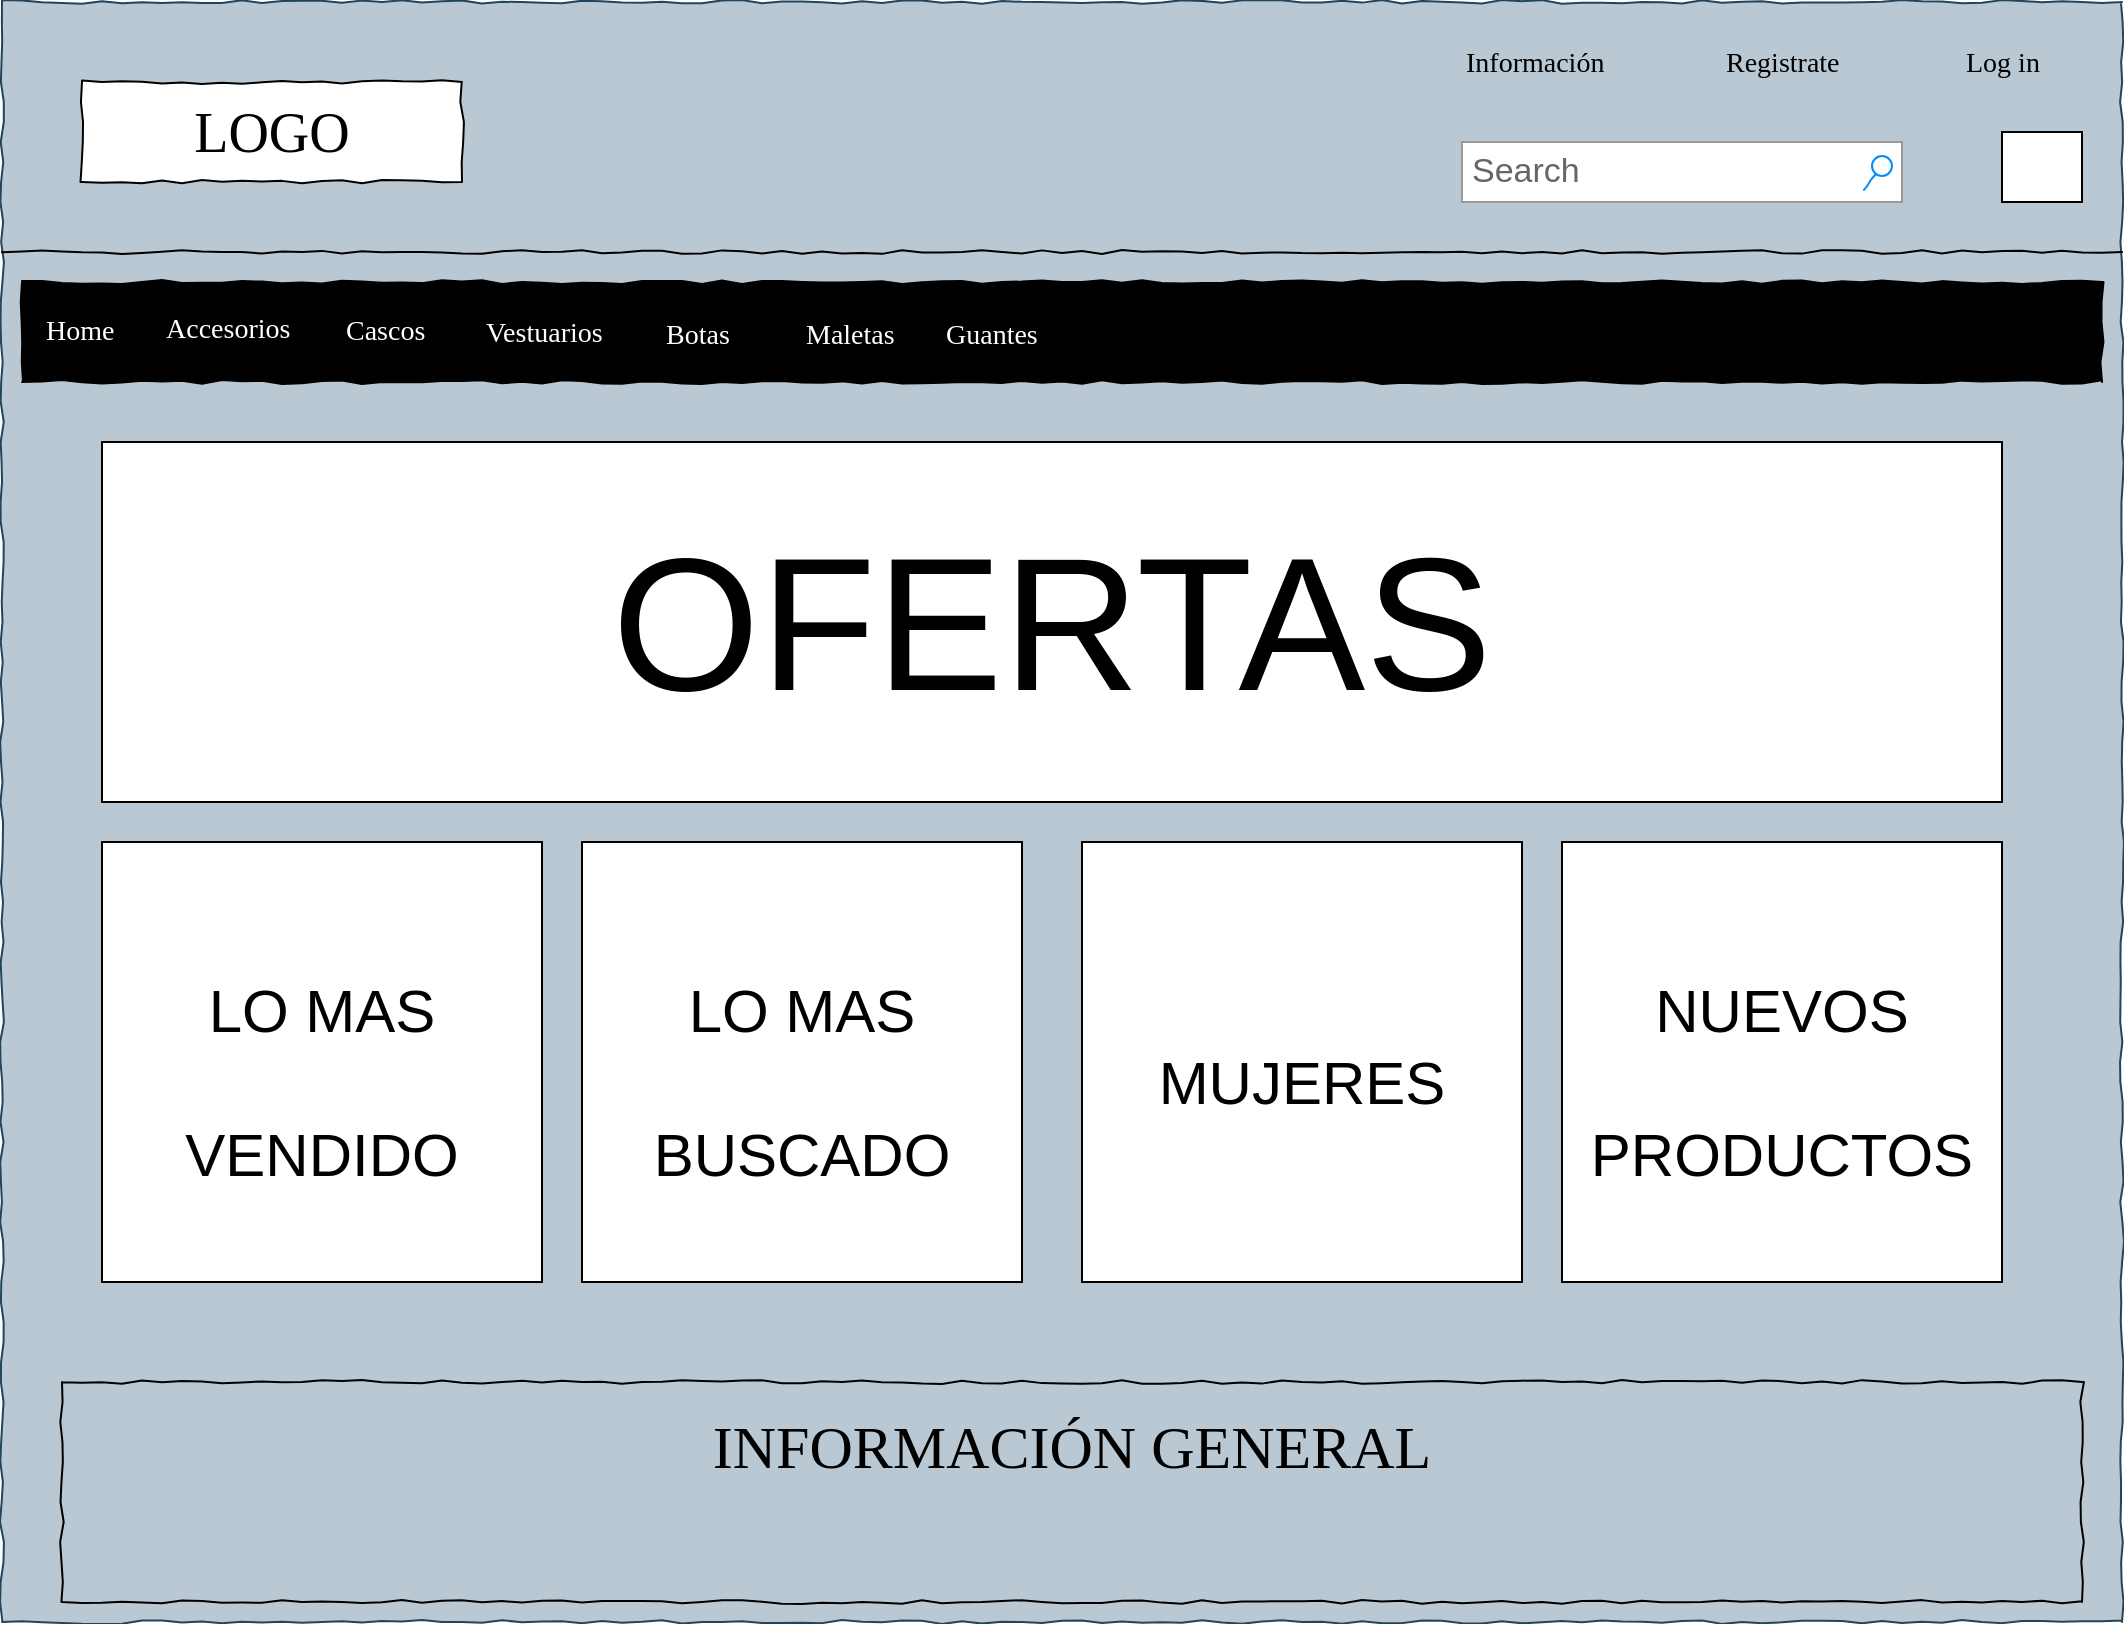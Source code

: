 <mxfile version="20.2.3" type="github" pages="2"><diagram name="Page-1" id="03018318-947c-dd8e-b7a3-06fadd420f32"><mxGraphModel dx="1038" dy="579" grid="1" gridSize="10" guides="1" tooltips="1" connect="1" arrows="1" fold="1" page="1" pageScale="1" pageWidth="1100" pageHeight="850" background="#ffffff" math="0" shadow="0"><root><mxCell id="0"/><mxCell id="1" parent="0"/><mxCell id="677b7b8949515195-1" value="" style="whiteSpace=wrap;html=1;rounded=0;shadow=0;labelBackgroundColor=none;strokeColor=#23445d;strokeWidth=1;fillColor=#bac8d3;fontFamily=Verdana;fontSize=12;align=center;comic=1;" parent="1" vertex="1"><mxGeometry x="20" y="20" width="1060" height="810" as="geometry"/></mxCell><mxCell id="677b7b8949515195-2" value="LOGO" style="whiteSpace=wrap;html=1;rounded=0;shadow=0;labelBackgroundColor=none;strokeWidth=1;fontFamily=Verdana;fontSize=28;align=center;comic=1;" parent="1" vertex="1"><mxGeometry x="60" y="60" width="190" height="50" as="geometry"/></mxCell><mxCell id="677b7b8949515195-3" value="Search" style="strokeWidth=1;shadow=0;dashed=0;align=center;html=1;shape=mxgraph.mockup.forms.searchBox;strokeColor=#999999;mainText=;strokeColor2=#008cff;fontColor=#666666;fontSize=17;align=left;spacingLeft=3;rounded=0;labelBackgroundColor=none;comic=1;" parent="1" vertex="1"><mxGeometry x="750" y="90" width="220" height="30" as="geometry"/></mxCell><mxCell id="677b7b8949515195-4" value="Información" style="text;html=1;points=[];align=left;verticalAlign=top;spacingTop=-4;fontSize=14;fontFamily=Verdana" parent="1" vertex="1"><mxGeometry x="750" y="40" width="60" height="20" as="geometry"/></mxCell><mxCell id="677b7b8949515195-6" value="Registrate" style="text;html=1;points=[];align=left;verticalAlign=top;spacingTop=-4;fontSize=14;fontFamily=Verdana" parent="1" vertex="1"><mxGeometry x="880" y="40" width="60" height="20" as="geometry"/></mxCell><mxCell id="677b7b8949515195-7" value="Log in" style="text;html=1;points=[];align=left;verticalAlign=top;spacingTop=-4;fontSize=14;fontFamily=Verdana" parent="1" vertex="1"><mxGeometry x="1000" y="40" width="60" height="20" as="geometry"/></mxCell><mxCell id="677b7b8949515195-9" value="" style="line;strokeWidth=1;html=1;rounded=0;shadow=0;labelBackgroundColor=none;fillColor=none;fontFamily=Verdana;fontSize=14;fontColor=#000000;align=center;comic=1;" parent="1" vertex="1"><mxGeometry x="20" y="140" width="1060" height="10" as="geometry"/></mxCell><mxCell id="677b7b8949515195-10" value="" style="whiteSpace=wrap;html=1;rounded=0;shadow=0;labelBackgroundColor=none;strokeWidth=1;fillColor=#000000;fontFamily=Verdana;fontSize=12;align=center;comic=1;" parent="1" vertex="1"><mxGeometry x="30" y="160" width="1040" height="50" as="geometry"/></mxCell><mxCell id="677b7b8949515195-11" value="Home" style="text;html=1;points=[];align=left;verticalAlign=top;spacingTop=-4;fontSize=14;fontFamily=Verdana;fontColor=#FFFFFF;" parent="1" vertex="1"><mxGeometry x="40" y="174" width="60" height="20" as="geometry"/></mxCell><mxCell id="677b7b8949515195-12" value="Accesorios" style="text;html=1;points=[];align=left;verticalAlign=top;spacingTop=-4;fontSize=14;fontFamily=Verdana;fontColor=#FFFFFF;" parent="1" vertex="1"><mxGeometry x="100" y="172.5" width="80" height="25" as="geometry"/></mxCell><mxCell id="677b7b8949515195-13" value="Cascos" style="text;html=1;points=[];align=left;verticalAlign=top;spacingTop=-4;fontSize=14;fontFamily=Verdana" parent="1" vertex="1"><mxGeometry x="190" y="175" width="60" height="20" as="geometry"/></mxCell><mxCell id="677b7b8949515195-14" value="Vestuarios" style="text;html=1;points=[];align=left;verticalAlign=top;spacingTop=-4;fontSize=14;fontFamily=Verdana;fontColor=#FFFFFF;" parent="1" vertex="1"><mxGeometry x="260" y="175" width="80" height="20" as="geometry"/></mxCell><mxCell id="677b7b8949515195-15" value="&lt;div style=&quot;text-align: justify&quot;&gt;&lt;font style=&quot;font-size: 30px;&quot;&gt;INFORMACIÓN GENERAL&lt;/font&gt;&lt;/div&gt;" style="whiteSpace=wrap;html=1;rounded=0;shadow=0;labelBackgroundColor=none;strokeWidth=1;fillColor=none;fontFamily=Verdana;fontSize=12;align=center;verticalAlign=top;spacing=10;comic=1;" parent="1" vertex="1"><mxGeometry x="50" y="710" width="1010" height="110" as="geometry"/></mxCell><mxCell id="O-Ux-SurYgGy56MYbRqD-2" value="Botas" style="text;html=1;points=[];align=left;verticalAlign=top;spacingTop=-4;fontSize=14;fontFamily=Verdana" vertex="1" parent="1"><mxGeometry x="350" y="177.5" width="80" height="20" as="geometry"/></mxCell><mxCell id="O-Ux-SurYgGy56MYbRqD-3" value="Maletas&amp;nbsp;" style="text;html=1;points=[];align=left;verticalAlign=top;spacingTop=-4;fontSize=14;fontFamily=Verdana" vertex="1" parent="1"><mxGeometry x="420" y="177.5" width="70" height="20" as="geometry"/></mxCell><mxCell id="O-Ux-SurYgGy56MYbRqD-4" value="Guantes" style="text;html=1;points=[];align=left;verticalAlign=top;spacingTop=-4;fontSize=14;fontFamily=Verdana" vertex="1" parent="1"><mxGeometry x="490" y="177.5" width="70" height="20" as="geometry"/></mxCell><mxCell id="O-Ux-SurYgGy56MYbRqD-5" value="" style="rounded=0;whiteSpace=wrap;html=1;image=https://png.pngtree.com/png-vector/20190725/ourlarge/pngtree-vector-shopping-bag-icon-png-image_1577291.jpg;" vertex="1" parent="1"><mxGeometry x="1020" y="85" width="40" height="35" as="geometry"/></mxCell><mxCell id="O-Ux-SurYgGy56MYbRqD-7" value="&lt;font style=&quot;font-size: 30px;&quot;&gt;LO MAS VENDIDO&lt;/font&gt;" style="whiteSpace=wrap;html=1;aspect=fixed;fontSize=60;" vertex="1" parent="1"><mxGeometry x="70" y="440" width="220" height="220" as="geometry"/></mxCell><mxCell id="O-Ux-SurYgGy56MYbRqD-12" value="&lt;font style=&quot;font-size: 95px;&quot;&gt;OFERTAS&lt;br&gt;&lt;/font&gt;" style="rounded=0;whiteSpace=wrap;html=1;" vertex="1" parent="1"><mxGeometry x="70" y="240" width="950" height="180" as="geometry"/></mxCell><mxCell id="O-Ux-SurYgGy56MYbRqD-13" value="&lt;font style=&quot;font-size: 30px;&quot;&gt;LO MAS BUSCADO&lt;/font&gt;" style="whiteSpace=wrap;html=1;aspect=fixed;fontSize=60;" vertex="1" parent="1"><mxGeometry x="310" y="440" width="220" height="220" as="geometry"/></mxCell><mxCell id="O-Ux-SurYgGy56MYbRqD-14" value="&lt;span style=&quot;font-size: 30px;&quot;&gt;MUJERES&lt;/span&gt;" style="whiteSpace=wrap;html=1;aspect=fixed;fontSize=60;" vertex="1" parent="1"><mxGeometry x="560" y="440" width="220" height="220" as="geometry"/></mxCell><mxCell id="O-Ux-SurYgGy56MYbRqD-15" value="&lt;span style=&quot;font-size: 30px;&quot;&gt;NUEVOS PRODUCTOS&lt;/span&gt;" style="whiteSpace=wrap;html=1;aspect=fixed;fontSize=60;" vertex="1" parent="1"><mxGeometry x="800" y="440" width="220" height="220" as="geometry"/></mxCell><mxCell id="O-Ux-SurYgGy56MYbRqD-18" value="Guantes" style="text;html=1;points=[];align=left;verticalAlign=top;spacingTop=-4;fontSize=14;fontFamily=Verdana" vertex="1" parent="1"><mxGeometry x="490" y="177.5" width="70" height="20" as="geometry"/></mxCell><mxCell id="O-Ux-SurYgGy56MYbRqD-19" value="Maletas&amp;nbsp;" style="text;html=1;points=[];align=left;verticalAlign=top;spacingTop=-4;fontSize=14;fontFamily=Verdana" vertex="1" parent="1"><mxGeometry x="420" y="177.5" width="70" height="20" as="geometry"/></mxCell><mxCell id="O-Ux-SurYgGy56MYbRqD-20" value="Guantes" style="text;html=1;points=[];align=left;verticalAlign=top;spacingTop=-4;fontSize=14;fontFamily=Verdana" vertex="1" parent="1"><mxGeometry x="490" y="177.5" width="70" height="20" as="geometry"/></mxCell><mxCell id="O-Ux-SurYgGy56MYbRqD-21" value="Maletas&amp;nbsp;" style="text;html=1;points=[];align=left;verticalAlign=top;spacingTop=-4;fontSize=14;fontFamily=Verdana" vertex="1" parent="1"><mxGeometry x="420" y="177.5" width="70" height="20" as="geometry"/></mxCell><mxCell id="O-Ux-SurYgGy56MYbRqD-22" value="Guantes" style="text;html=1;points=[];align=left;verticalAlign=top;spacingTop=-4;fontSize=14;fontFamily=Verdana" vertex="1" parent="1"><mxGeometry x="490" y="177.5" width="70" height="20" as="geometry"/></mxCell><mxCell id="O-Ux-SurYgGy56MYbRqD-23" value="Maletas&amp;nbsp;" style="text;html=1;points=[];align=left;verticalAlign=top;spacingTop=-4;fontSize=14;fontFamily=Verdana" vertex="1" parent="1"><mxGeometry x="420" y="177.5" width="70" height="20" as="geometry"/></mxCell><mxCell id="O-Ux-SurYgGy56MYbRqD-24" value="Botas" style="text;html=1;points=[];align=left;verticalAlign=top;spacingTop=-4;fontSize=14;fontFamily=Verdana" vertex="1" parent="1"><mxGeometry x="350" y="177.5" width="80" height="20" as="geometry"/></mxCell><mxCell id="O-Ux-SurYgGy56MYbRqD-25" value="Guantes" style="text;html=1;points=[];align=left;verticalAlign=top;spacingTop=-4;fontSize=14;fontFamily=Verdana;fontColor=#FFFFFF;" vertex="1" parent="1"><mxGeometry x="490" y="176.25" width="70" height="20" as="geometry"/></mxCell><mxCell id="O-Ux-SurYgGy56MYbRqD-26" value="Maletas&amp;nbsp;" style="text;html=1;points=[];align=left;verticalAlign=top;spacingTop=-4;fontSize=14;fontFamily=Verdana;fontColor=#FFFFFF;" vertex="1" parent="1"><mxGeometry x="420" y="176.25" width="70" height="20" as="geometry"/></mxCell><mxCell id="O-Ux-SurYgGy56MYbRqD-27" value="Botas" style="text;html=1;points=[];align=left;verticalAlign=top;spacingTop=-4;fontSize=14;fontFamily=Verdana;fontColor=#FFFFFF;" vertex="1" parent="1"><mxGeometry x="350" y="176.25" width="80" height="20" as="geometry"/></mxCell><mxCell id="O-Ux-SurYgGy56MYbRqD-28" value="Cascos" style="text;html=1;points=[];align=left;verticalAlign=top;spacingTop=-4;fontSize=14;fontFamily=Verdana;fontColor=#FFFFFF;" vertex="1" parent="1"><mxGeometry x="190" y="173.75" width="60" height="20" as="geometry"/></mxCell></root></mxGraphModel></diagram><diagram name="Copia de Page-1" id="qi6E903TK2gSdMtH_BAd"><mxGraphModel dx="1038" dy="579" grid="1" gridSize="10" guides="1" tooltips="1" connect="1" arrows="1" fold="1" page="1" pageScale="1" pageWidth="1100" pageHeight="850" background="#ffffff" math="0" shadow="0"><root><mxCell id="sINpw-YLxs04fBcpuQgI-0"/><mxCell id="sINpw-YLxs04fBcpuQgI-1" parent="sINpw-YLxs04fBcpuQgI-0"/><mxCell id="sINpw-YLxs04fBcpuQgI-2" value="" style="whiteSpace=wrap;html=1;rounded=0;shadow=0;labelBackgroundColor=none;strokeColor=#23445d;strokeWidth=1;fillColor=#bac8d3;fontFamily=Verdana;fontSize=12;align=center;comic=1;" vertex="1" parent="sINpw-YLxs04fBcpuQgI-1"><mxGeometry x="20" y="20" width="1060" height="810" as="geometry"/></mxCell><mxCell id="sINpw-YLxs04fBcpuQgI-3" value="LOGO" style="whiteSpace=wrap;html=1;rounded=0;shadow=0;labelBackgroundColor=none;strokeWidth=1;fontFamily=Verdana;fontSize=28;align=center;comic=1;" vertex="1" parent="sINpw-YLxs04fBcpuQgI-1"><mxGeometry x="60" y="60" width="190" height="50" as="geometry"/></mxCell><mxCell id="sINpw-YLxs04fBcpuQgI-4" value="Search" style="strokeWidth=1;shadow=0;dashed=0;align=center;html=1;shape=mxgraph.mockup.forms.searchBox;strokeColor=#999999;mainText=;strokeColor2=#008cff;fontColor=#666666;fontSize=17;align=left;spacingLeft=3;rounded=0;labelBackgroundColor=none;comic=1;" vertex="1" parent="sINpw-YLxs04fBcpuQgI-1"><mxGeometry x="750" y="90" width="220" height="30" as="geometry"/></mxCell><mxCell id="sINpw-YLxs04fBcpuQgI-5" value="Información" style="text;html=1;points=[];align=left;verticalAlign=top;spacingTop=-4;fontSize=14;fontFamily=Verdana" vertex="1" parent="sINpw-YLxs04fBcpuQgI-1"><mxGeometry x="750" y="40" width="60" height="20" as="geometry"/></mxCell><mxCell id="sINpw-YLxs04fBcpuQgI-6" value="Registrate" style="text;html=1;points=[];align=left;verticalAlign=top;spacingTop=-4;fontSize=14;fontFamily=Verdana" vertex="1" parent="sINpw-YLxs04fBcpuQgI-1"><mxGeometry x="880" y="40" width="60" height="20" as="geometry"/></mxCell><mxCell id="sINpw-YLxs04fBcpuQgI-7" value="Log in" style="text;html=1;points=[];align=left;verticalAlign=top;spacingTop=-4;fontSize=14;fontFamily=Verdana" vertex="1" parent="sINpw-YLxs04fBcpuQgI-1"><mxGeometry x="1000" y="40" width="60" height="20" as="geometry"/></mxCell><mxCell id="sINpw-YLxs04fBcpuQgI-8" value="" style="line;strokeWidth=1;html=1;rounded=0;shadow=0;labelBackgroundColor=none;fillColor=none;fontFamily=Verdana;fontSize=14;fontColor=#000000;align=center;comic=1;" vertex="1" parent="sINpw-YLxs04fBcpuQgI-1"><mxGeometry x="20" y="140" width="1060" height="10" as="geometry"/></mxCell><mxCell id="sINpw-YLxs04fBcpuQgI-9" value="" style="whiteSpace=wrap;html=1;rounded=0;shadow=0;labelBackgroundColor=none;strokeWidth=1;fillColor=#000000;fontFamily=Verdana;fontSize=12;align=center;comic=1;" vertex="1" parent="sINpw-YLxs04fBcpuQgI-1"><mxGeometry x="30" y="160" width="1040" height="50" as="geometry"/></mxCell><mxCell id="sINpw-YLxs04fBcpuQgI-10" value="Home" style="text;html=1;points=[];align=left;verticalAlign=top;spacingTop=-4;fontSize=14;fontFamily=Verdana;fontColor=#FFFFFF;" vertex="1" parent="sINpw-YLxs04fBcpuQgI-1"><mxGeometry x="40" y="174" width="60" height="20" as="geometry"/></mxCell><mxCell id="sINpw-YLxs04fBcpuQgI-11" value="Accesorios" style="text;html=1;points=[];align=left;verticalAlign=top;spacingTop=-4;fontSize=14;fontFamily=Verdana;fontColor=#FFFFFF;" vertex="1" parent="sINpw-YLxs04fBcpuQgI-1"><mxGeometry x="100" y="172.5" width="80" height="25" as="geometry"/></mxCell><mxCell id="sINpw-YLxs04fBcpuQgI-12" value="Cascos" style="text;html=1;points=[];align=left;verticalAlign=top;spacingTop=-4;fontSize=14;fontFamily=Verdana" vertex="1" parent="sINpw-YLxs04fBcpuQgI-1"><mxGeometry x="190" y="175" width="60" height="20" as="geometry"/></mxCell><mxCell id="sINpw-YLxs04fBcpuQgI-13" value="Vestuarios" style="text;html=1;points=[];align=left;verticalAlign=top;spacingTop=-4;fontSize=14;fontFamily=Verdana;fontColor=#FFFFFF;" vertex="1" parent="sINpw-YLxs04fBcpuQgI-1"><mxGeometry x="260" y="175" width="80" height="20" as="geometry"/></mxCell><mxCell id="sINpw-YLxs04fBcpuQgI-14" value="&lt;div style=&quot;text-align: justify&quot;&gt;&lt;font style=&quot;font-size: 30px;&quot;&gt;INFORMACIÓN GENERAL&lt;/font&gt;&lt;/div&gt;" style="whiteSpace=wrap;html=1;rounded=0;shadow=0;labelBackgroundColor=none;strokeWidth=1;fillColor=none;fontFamily=Verdana;fontSize=12;align=center;verticalAlign=top;spacing=10;comic=1;" vertex="1" parent="sINpw-YLxs04fBcpuQgI-1"><mxGeometry x="50" y="710" width="1010" height="110" as="geometry"/></mxCell><mxCell id="sINpw-YLxs04fBcpuQgI-15" value="Botas" style="text;html=1;points=[];align=left;verticalAlign=top;spacingTop=-4;fontSize=14;fontFamily=Verdana" vertex="1" parent="sINpw-YLxs04fBcpuQgI-1"><mxGeometry x="350" y="177.5" width="80" height="20" as="geometry"/></mxCell><mxCell id="sINpw-YLxs04fBcpuQgI-16" value="Maletas&amp;nbsp;" style="text;html=1;points=[];align=left;verticalAlign=top;spacingTop=-4;fontSize=14;fontFamily=Verdana" vertex="1" parent="sINpw-YLxs04fBcpuQgI-1"><mxGeometry x="420" y="177.5" width="70" height="20" as="geometry"/></mxCell><mxCell id="sINpw-YLxs04fBcpuQgI-17" value="Guantes" style="text;html=1;points=[];align=left;verticalAlign=top;spacingTop=-4;fontSize=14;fontFamily=Verdana" vertex="1" parent="sINpw-YLxs04fBcpuQgI-1"><mxGeometry x="490" y="177.5" width="70" height="20" as="geometry"/></mxCell><mxCell id="sINpw-YLxs04fBcpuQgI-18" value="" style="rounded=0;whiteSpace=wrap;html=1;image=https://png.pngtree.com/png-vector/20190725/ourlarge/pngtree-vector-shopping-bag-icon-png-image_1577291.jpg;" vertex="1" parent="sINpw-YLxs04fBcpuQgI-1"><mxGeometry x="1020" y="85" width="40" height="35" as="geometry"/></mxCell><mxCell id="sINpw-YLxs04fBcpuQgI-19" value="&lt;font style=&quot;font-size: 30px;&quot;&gt;LO MAS VENDIDO&lt;/font&gt;" style="whiteSpace=wrap;html=1;aspect=fixed;fontSize=60;" vertex="1" parent="sINpw-YLxs04fBcpuQgI-1"><mxGeometry x="70" y="440" width="220" height="220" as="geometry"/></mxCell><mxCell id="sINpw-YLxs04fBcpuQgI-20" value="&lt;font style=&quot;font-size: 95px;&quot;&gt;OFERTAS&lt;br&gt;&lt;/font&gt;" style="rounded=0;whiteSpace=wrap;html=1;" vertex="1" parent="sINpw-YLxs04fBcpuQgI-1"><mxGeometry x="70" y="240" width="950" height="180" as="geometry"/></mxCell><mxCell id="sINpw-YLxs04fBcpuQgI-21" value="&lt;font style=&quot;font-size: 30px;&quot;&gt;LO MAS BUSCADO&lt;/font&gt;" style="whiteSpace=wrap;html=1;aspect=fixed;fontSize=60;" vertex="1" parent="sINpw-YLxs04fBcpuQgI-1"><mxGeometry x="310" y="440" width="220" height="220" as="geometry"/></mxCell><mxCell id="sINpw-YLxs04fBcpuQgI-22" value="&lt;span style=&quot;font-size: 30px;&quot;&gt;MUJERES&lt;/span&gt;" style="whiteSpace=wrap;html=1;aspect=fixed;fontSize=60;" vertex="1" parent="sINpw-YLxs04fBcpuQgI-1"><mxGeometry x="560" y="440" width="220" height="220" as="geometry"/></mxCell><mxCell id="sINpw-YLxs04fBcpuQgI-23" value="&lt;span style=&quot;font-size: 30px;&quot;&gt;NUEVOS PRODUCTOS&lt;/span&gt;" style="whiteSpace=wrap;html=1;aspect=fixed;fontSize=60;" vertex="1" parent="sINpw-YLxs04fBcpuQgI-1"><mxGeometry x="800" y="440" width="220" height="220" as="geometry"/></mxCell><mxCell id="sINpw-YLxs04fBcpuQgI-24" value="Guantes" style="text;html=1;points=[];align=left;verticalAlign=top;spacingTop=-4;fontSize=14;fontFamily=Verdana" vertex="1" parent="sINpw-YLxs04fBcpuQgI-1"><mxGeometry x="490" y="177.5" width="70" height="20" as="geometry"/></mxCell><mxCell id="sINpw-YLxs04fBcpuQgI-25" value="Maletas&amp;nbsp;" style="text;html=1;points=[];align=left;verticalAlign=top;spacingTop=-4;fontSize=14;fontFamily=Verdana" vertex="1" parent="sINpw-YLxs04fBcpuQgI-1"><mxGeometry x="420" y="177.5" width="70" height="20" as="geometry"/></mxCell><mxCell id="sINpw-YLxs04fBcpuQgI-26" value="Guantes" style="text;html=1;points=[];align=left;verticalAlign=top;spacingTop=-4;fontSize=14;fontFamily=Verdana" vertex="1" parent="sINpw-YLxs04fBcpuQgI-1"><mxGeometry x="490" y="177.5" width="70" height="20" as="geometry"/></mxCell><mxCell id="sINpw-YLxs04fBcpuQgI-27" value="Maletas&amp;nbsp;" style="text;html=1;points=[];align=left;verticalAlign=top;spacingTop=-4;fontSize=14;fontFamily=Verdana" vertex="1" parent="sINpw-YLxs04fBcpuQgI-1"><mxGeometry x="420" y="177.5" width="70" height="20" as="geometry"/></mxCell><mxCell id="sINpw-YLxs04fBcpuQgI-28" value="Guantes" style="text;html=1;points=[];align=left;verticalAlign=top;spacingTop=-4;fontSize=14;fontFamily=Verdana" vertex="1" parent="sINpw-YLxs04fBcpuQgI-1"><mxGeometry x="490" y="177.5" width="70" height="20" as="geometry"/></mxCell><mxCell id="sINpw-YLxs04fBcpuQgI-29" value="Maletas&amp;nbsp;" style="text;html=1;points=[];align=left;verticalAlign=top;spacingTop=-4;fontSize=14;fontFamily=Verdana" vertex="1" parent="sINpw-YLxs04fBcpuQgI-1"><mxGeometry x="420" y="177.5" width="70" height="20" as="geometry"/></mxCell><mxCell id="sINpw-YLxs04fBcpuQgI-30" value="Botas" style="text;html=1;points=[];align=left;verticalAlign=top;spacingTop=-4;fontSize=14;fontFamily=Verdana" vertex="1" parent="sINpw-YLxs04fBcpuQgI-1"><mxGeometry x="350" y="177.5" width="80" height="20" as="geometry"/></mxCell><mxCell id="sINpw-YLxs04fBcpuQgI-31" value="Guantes" style="text;html=1;points=[];align=left;verticalAlign=top;spacingTop=-4;fontSize=14;fontFamily=Verdana;fontColor=#FFFFFF;" vertex="1" parent="sINpw-YLxs04fBcpuQgI-1"><mxGeometry x="490" y="176.25" width="70" height="20" as="geometry"/></mxCell><mxCell id="sINpw-YLxs04fBcpuQgI-32" value="Maletas&amp;nbsp;" style="text;html=1;points=[];align=left;verticalAlign=top;spacingTop=-4;fontSize=14;fontFamily=Verdana;fontColor=#FFFFFF;" vertex="1" parent="sINpw-YLxs04fBcpuQgI-1"><mxGeometry x="420" y="176.25" width="70" height="20" as="geometry"/></mxCell><mxCell id="sINpw-YLxs04fBcpuQgI-33" value="Botas" style="text;html=1;points=[];align=left;verticalAlign=top;spacingTop=-4;fontSize=14;fontFamily=Verdana;fontColor=#FFFFFF;" vertex="1" parent="sINpw-YLxs04fBcpuQgI-1"><mxGeometry x="350" y="176.25" width="80" height="20" as="geometry"/></mxCell><mxCell id="sINpw-YLxs04fBcpuQgI-34" value="Cascos" style="text;html=1;points=[];align=left;verticalAlign=top;spacingTop=-4;fontSize=14;fontFamily=Verdana;fontColor=#FFFFFF;" vertex="1" parent="sINpw-YLxs04fBcpuQgI-1"><mxGeometry x="190" y="173.75" width="60" height="20" as="geometry"/></mxCell></root></mxGraphModel></diagram></mxfile>